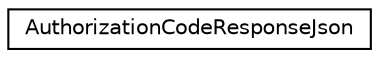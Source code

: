 digraph "Graphical Class Hierarchy"
{
 // INTERACTIVE_SVG=YES
 // LATEX_PDF_SIZE
  edge [fontname="Helvetica",fontsize="10",labelfontname="Helvetica",labelfontsize="10"];
  node [fontname="Helvetica",fontsize="10",shape=record];
  rankdir="LR";
  Node0 [label="AuthorizationCodeResponseJson",height=0.2,width=0.4,color="black", fillcolor="white", style="filled",URL="$class_authorization_code_response_json.html",tooltip=" "];
}
